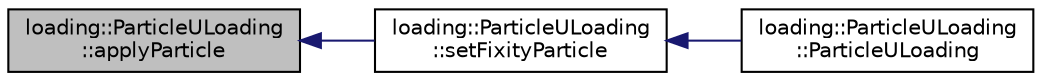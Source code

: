 digraph "loading::ParticleULoading::applyParticle"
{
  edge [fontname="Helvetica",fontsize="10",labelfontname="Helvetica",labelfontsize="10"];
  node [fontname="Helvetica",fontsize="10",shape=record];
  rankdir="LR";
  Node16 [label="loading::ParticleULoading\l::applyParticle",height=0.2,width=0.4,color="black", fillcolor="grey75", style="filled", fontcolor="black"];
  Node16 -> Node17 [dir="back",color="midnightblue",fontsize="10",style="solid",fontname="Helvetica"];
  Node17 [label="loading::ParticleULoading\l::setFixityParticle",height=0.2,width=0.4,color="black", fillcolor="white", style="filled",URL="$classloading_1_1ParticleULoading.html#adbf2c6ab75080fece4f4e5ce882eb584",tooltip="Applies displacement boundary condition. "];
  Node17 -> Node18 [dir="back",color="midnightblue",fontsize="10",style="solid",fontname="Helvetica"];
  Node18 [label="loading::ParticleULoading\l::ParticleULoading",height=0.2,width=0.4,color="black", fillcolor="white", style="filled",URL="$classloading_1_1ParticleULoading.html#a201f7ea41ac879c2f86a89f0bb06b421",tooltip="Constructor. "];
}
